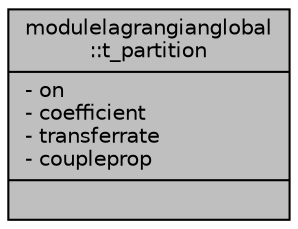 digraph "modulelagrangianglobal::t_partition"
{
 // LATEX_PDF_SIZE
  edge [fontname="Helvetica",fontsize="10",labelfontname="Helvetica",labelfontsize="10"];
  node [fontname="Helvetica",fontsize="10",shape=record];
  Node1 [label="{modulelagrangianglobal\l::t_partition\n|- on\l- coefficient\l- transferrate\l- coupleprop\l|}",height=0.2,width=0.4,color="black", fillcolor="grey75", style="filled", fontcolor="black",tooltip=" "];
}
